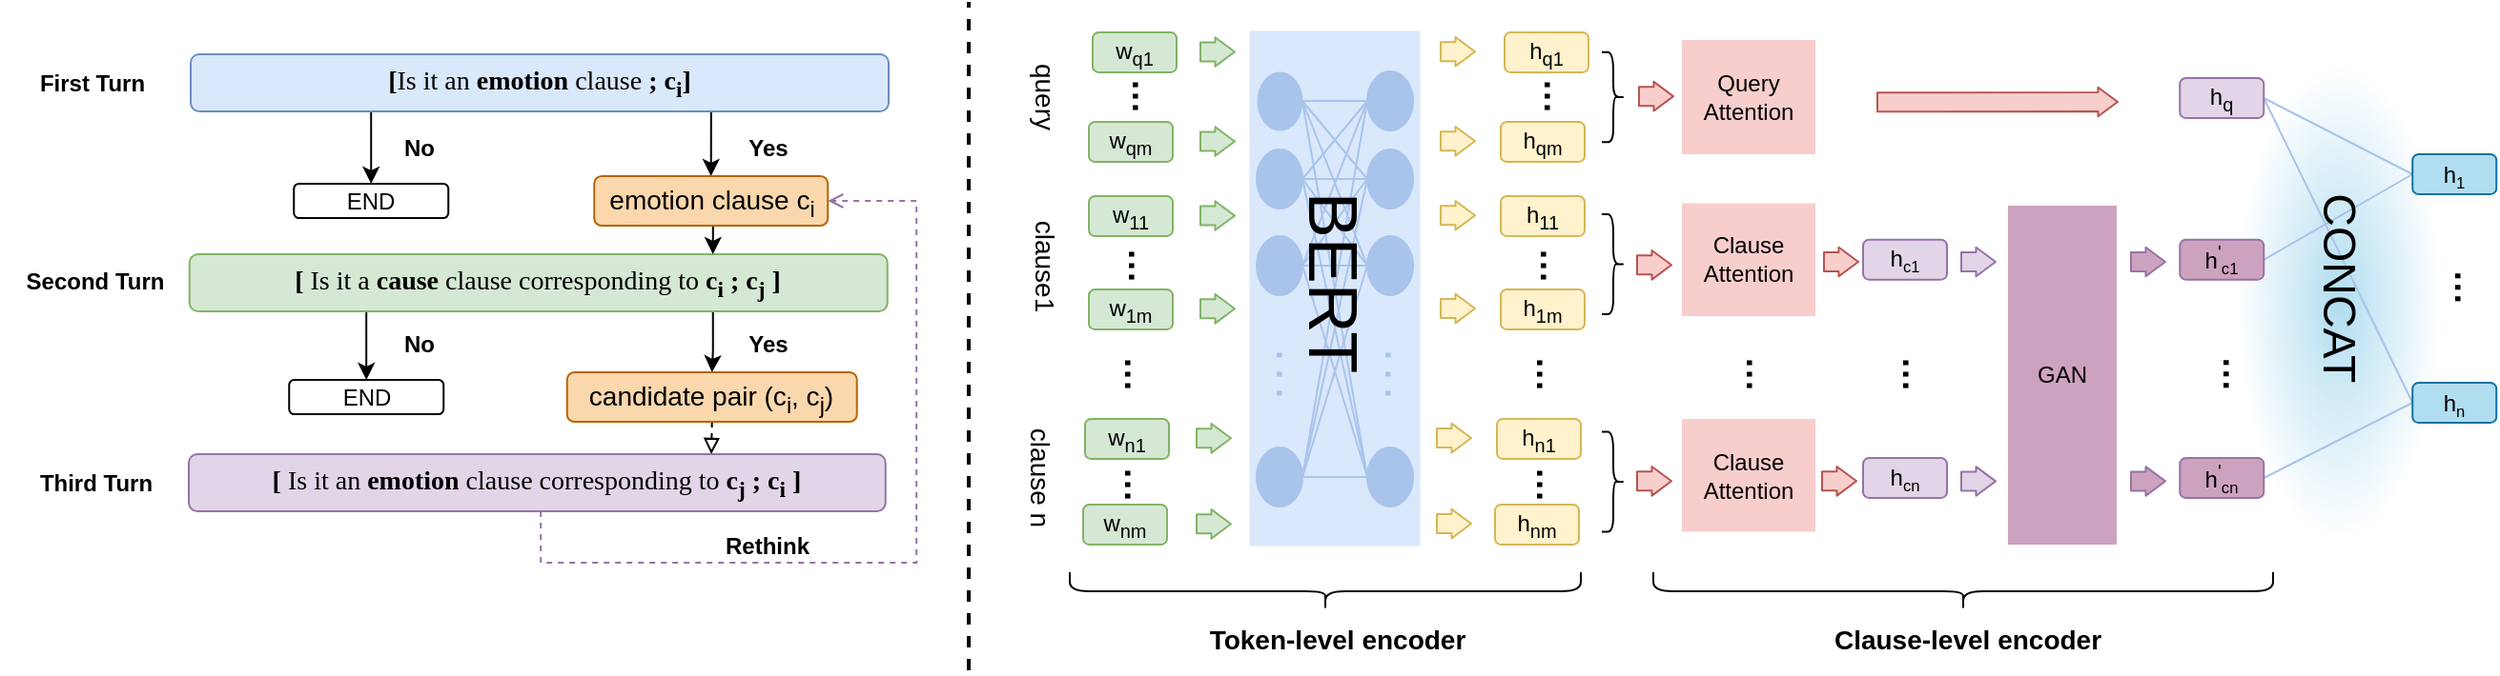 <mxfile version="15.0.5" type="github">
  <diagram id="LugBvlcl4rpZaGuCjKr6" name="Page-1">
    <mxGraphModel dx="3658" dy="1230" grid="1" gridSize="10" guides="1" tooltips="1" connect="1" arrows="1" fold="1" page="1" pageScale="1" pageWidth="1380" pageHeight="370" math="0" shadow="0">
      <root>
        <mxCell id="0" />
        <mxCell id="1" parent="0" />
        <mxCell id="0CIJcV_qVtSHaj7hHHwW-113" value="" style="text;html=1;fillColor=#b1ddf0;align=center;verticalAlign=middle;whiteSpace=wrap;rounded=0;rotation=90;gradientColor=#ffffff;gradientDirection=radial;shadow=0;sketch=0;glass=0;" parent="1" vertex="1">
          <mxGeometry x="-1629" y="-626.09" width="249.24" height="107.08" as="geometry" />
        </mxCell>
        <mxCell id="0CIJcV_qVtSHaj7hHHwW-1" value="w&lt;sub&gt;q1&lt;/sub&gt;" style="rounded=1;whiteSpace=wrap;html=1;direction=west;fillColor=#d5e8d4;strokeColor=#82b366;" parent="1" vertex="1">
          <mxGeometry x="-2158" y="-714" width="44" height="21" as="geometry" />
        </mxCell>
        <mxCell id="0CIJcV_qVtSHaj7hHHwW-2" value="w&lt;sub&gt;qm&lt;/sub&gt;" style="rounded=1;whiteSpace=wrap;html=1;fillColor=#d5e8d4;strokeColor=#82b366;" parent="1" vertex="1">
          <mxGeometry x="-2160" y="-667" width="44" height="21" as="geometry" />
        </mxCell>
        <mxCell id="0CIJcV_qVtSHaj7hHHwW-3" value="&lt;b&gt;&lt;font style=&quot;font-size: 18px&quot;&gt;···&lt;/font&gt;&lt;/b&gt;" style="text;html=1;align=center;verticalAlign=middle;whiteSpace=wrap;rounded=0;rotation=90;" parent="1" vertex="1">
          <mxGeometry x="-2156" y="-690" width="40" height="20" as="geometry" />
        </mxCell>
        <mxCell id="0CIJcV_qVtSHaj7hHHwW-4" value="w&lt;sub&gt;11&lt;/sub&gt;" style="rounded=1;whiteSpace=wrap;html=1;fillColor=#d5e8d4;strokeColor=#82b366;" parent="1" vertex="1">
          <mxGeometry x="-2160" y="-628" width="44" height="21" as="geometry" />
        </mxCell>
        <mxCell id="0CIJcV_qVtSHaj7hHHwW-5" value="w&lt;sub&gt;1m&lt;/sub&gt;" style="rounded=1;whiteSpace=wrap;html=1;fillColor=#d5e8d4;strokeColor=#82b366;" parent="1" vertex="1">
          <mxGeometry x="-2160" y="-579" width="44" height="21" as="geometry" />
        </mxCell>
        <mxCell id="0CIJcV_qVtSHaj7hHHwW-6" value="&lt;b&gt;&lt;font style=&quot;font-size: 18px&quot;&gt;···&lt;/font&gt;&lt;/b&gt;" style="text;html=1;align=center;verticalAlign=middle;whiteSpace=wrap;rounded=0;rotation=90;" parent="1" vertex="1">
          <mxGeometry x="-2158" y="-601" width="40" height="20" as="geometry" />
        </mxCell>
        <mxCell id="0CIJcV_qVtSHaj7hHHwW-7" value="w&lt;sub&gt;n1&lt;/sub&gt;" style="rounded=1;whiteSpace=wrap;html=1;fillColor=#d5e8d4;strokeColor=#82b366;" parent="1" vertex="1">
          <mxGeometry x="-2162" y="-511" width="44" height="21" as="geometry" />
        </mxCell>
        <mxCell id="0CIJcV_qVtSHaj7hHHwW-8" value="w&lt;sub&gt;nm&lt;/sub&gt;" style="rounded=1;whiteSpace=wrap;html=1;fillColor=#d5e8d4;strokeColor=#82b366;" parent="1" vertex="1">
          <mxGeometry x="-2163" y="-466" width="44" height="21" as="geometry" />
        </mxCell>
        <mxCell id="0CIJcV_qVtSHaj7hHHwW-9" value="&lt;b&gt;&lt;font style=&quot;font-size: 18px&quot;&gt;···&lt;/font&gt;&lt;/b&gt;" style="text;html=1;align=center;verticalAlign=middle;whiteSpace=wrap;rounded=0;rotation=90;" parent="1" vertex="1">
          <mxGeometry x="-2160" y="-486" width="40" height="20" as="geometry" />
        </mxCell>
        <mxCell id="0CIJcV_qVtSHaj7hHHwW-10" value="&lt;font style=&quot;font-size: 14px&quot;&gt;query&lt;/font&gt;" style="text;html=1;strokeColor=none;fillColor=none;align=center;verticalAlign=middle;whiteSpace=wrap;rounded=0;rotation=90;" parent="1" vertex="1">
          <mxGeometry x="-2203" y="-690" width="40" height="20" as="geometry" />
        </mxCell>
        <mxCell id="0CIJcV_qVtSHaj7hHHwW-11" value="&lt;font style=&quot;font-size: 14px&quot;&gt;clause1&lt;/font&gt;" style="text;html=1;strokeColor=none;fillColor=none;align=center;verticalAlign=middle;whiteSpace=wrap;rounded=0;rotation=90;" parent="1" vertex="1">
          <mxGeometry x="-2203" y="-601" width="40" height="20" as="geometry" />
        </mxCell>
        <mxCell id="0CIJcV_qVtSHaj7hHHwW-12" value="&lt;font style=&quot;font-size: 14px&quot;&gt;clause n&lt;/font&gt;" style="text;html=1;strokeColor=none;fillColor=none;align=center;verticalAlign=middle;whiteSpace=wrap;rounded=0;rotation=90;" parent="1" vertex="1">
          <mxGeometry x="-2221" y="-490" width="71" height="20" as="geometry" />
        </mxCell>
        <mxCell id="0CIJcV_qVtSHaj7hHHwW-13" value="&lt;b&gt;&lt;font style=&quot;font-size: 18px&quot;&gt;···&lt;/font&gt;&lt;/b&gt;" style="text;html=1;align=center;verticalAlign=middle;whiteSpace=wrap;rounded=0;rotation=90;" parent="1" vertex="1">
          <mxGeometry x="-2160" y="-544" width="40" height="20" as="geometry" />
        </mxCell>
        <mxCell id="0CIJcV_qVtSHaj7hHHwW-17" value="" style="text;html=1;fillColor=#dae8fc;align=center;verticalAlign=middle;whiteSpace=wrap;rounded=0;rotation=90;" parent="1" vertex="1">
          <mxGeometry x="-2166.25" y="-624.25" width="270.5" height="89.5" as="geometry" />
        </mxCell>
        <mxCell id="0CIJcV_qVtSHaj7hHHwW-28" style="edgeStyle=orthogonalEdgeStyle;rounded=0;orthogonalLoop=1;jettySize=auto;html=1;exitX=1;exitY=0.5;exitDx=0;exitDy=0;entryX=0;entryY=0.5;entryDx=0;entryDy=0;endArrow=none;endFill=0;fillColor=#dae8fc;strokeColor=#A9C4EB;" parent="1" source="0CIJcV_qVtSHaj7hHHwW-19" target="0CIJcV_qVtSHaj7hHHwW-24" edge="1">
          <mxGeometry relative="1" as="geometry" />
        </mxCell>
        <mxCell id="0CIJcV_qVtSHaj7hHHwW-29" style="rounded=0;orthogonalLoop=1;jettySize=auto;html=1;entryX=0;entryY=0.5;entryDx=0;entryDy=0;endArrow=none;endFill=0;exitX=1;exitY=0.5;exitDx=0;exitDy=0;fillColor=#dae8fc;strokeColor=#A9C4EB;" parent="1" source="0CIJcV_qVtSHaj7hHHwW-19" target="0CIJcV_qVtSHaj7hHHwW-25" edge="1">
          <mxGeometry relative="1" as="geometry" />
        </mxCell>
        <mxCell id="0CIJcV_qVtSHaj7hHHwW-30" style="edgeStyle=none;rounded=0;orthogonalLoop=1;jettySize=auto;html=1;entryX=0;entryY=0.5;entryDx=0;entryDy=0;endArrow=none;endFill=0;exitX=1;exitY=0.5;exitDx=0;exitDy=0;fillColor=#dae8fc;strokeColor=#A9C4EB;" parent="1" source="0CIJcV_qVtSHaj7hHHwW-19" target="0CIJcV_qVtSHaj7hHHwW-26" edge="1">
          <mxGeometry relative="1" as="geometry" />
        </mxCell>
        <mxCell id="0CIJcV_qVtSHaj7hHHwW-31" style="edgeStyle=none;rounded=0;orthogonalLoop=1;jettySize=auto;html=1;entryX=0;entryY=0.5;entryDx=0;entryDy=0;endArrow=none;endFill=0;exitX=1;exitY=0.5;exitDx=0;exitDy=0;fillColor=#dae8fc;strokeColor=#A9C4EB;" parent="1" source="0CIJcV_qVtSHaj7hHHwW-19" target="0CIJcV_qVtSHaj7hHHwW-27" edge="1">
          <mxGeometry relative="1" as="geometry">
            <mxPoint x="-2045" y="-673.5" as="sourcePoint" />
          </mxGeometry>
        </mxCell>
        <mxCell id="0CIJcV_qVtSHaj7hHHwW-19" value="" style="ellipse;whiteSpace=wrap;html=1;strokeColor=#A9C4EB;fillColor=#A9C4EB;strokeWidth=0;" parent="1" vertex="1">
          <mxGeometry x="-2072" y="-693.5" width="24" height="31" as="geometry" />
        </mxCell>
        <mxCell id="0CIJcV_qVtSHaj7hHHwW-36" style="edgeStyle=none;rounded=0;orthogonalLoop=1;jettySize=auto;html=1;entryX=0;entryY=0.5;entryDx=0;entryDy=0;endArrow=none;endFill=0;exitX=1;exitY=0.5;exitDx=0;exitDy=0;fillColor=#dae8fc;strokeColor=#A9C4EB;" parent="1" source="0CIJcV_qVtSHaj7hHHwW-21" target="0CIJcV_qVtSHaj7hHHwW-24" edge="1">
          <mxGeometry relative="1" as="geometry" />
        </mxCell>
        <mxCell id="0CIJcV_qVtSHaj7hHHwW-37" style="edgeStyle=none;rounded=0;orthogonalLoop=1;jettySize=auto;html=1;entryX=0;entryY=0.5;entryDx=0;entryDy=0;endArrow=none;endFill=0;exitX=1;exitY=0.5;exitDx=0;exitDy=0;fillColor=#dae8fc;strokeColor=#A9C4EB;" parent="1" source="0CIJcV_qVtSHaj7hHHwW-21" target="0CIJcV_qVtSHaj7hHHwW-25" edge="1">
          <mxGeometry relative="1" as="geometry" />
        </mxCell>
        <mxCell id="0CIJcV_qVtSHaj7hHHwW-38" style="edgeStyle=none;rounded=0;orthogonalLoop=1;jettySize=auto;html=1;entryX=0;entryY=0.5;entryDx=0;entryDy=0;endArrow=none;endFill=0;fillColor=#dae8fc;strokeColor=#A9C4EB;" parent="1" source="0CIJcV_qVtSHaj7hHHwW-21" target="0CIJcV_qVtSHaj7hHHwW-26" edge="1">
          <mxGeometry relative="1" as="geometry" />
        </mxCell>
        <mxCell id="0CIJcV_qVtSHaj7hHHwW-39" style="edgeStyle=none;rounded=0;orthogonalLoop=1;jettySize=auto;html=1;entryX=0;entryY=0.5;entryDx=0;entryDy=0;endArrow=none;endFill=0;exitX=1;exitY=0.5;exitDx=0;exitDy=0;fillColor=#dae8fc;strokeColor=#A9C4EB;" parent="1" source="0CIJcV_qVtSHaj7hHHwW-21" target="0CIJcV_qVtSHaj7hHHwW-27" edge="1">
          <mxGeometry relative="1" as="geometry" />
        </mxCell>
        <mxCell id="0CIJcV_qVtSHaj7hHHwW-21" value="" style="ellipse;whiteSpace=wrap;html=1;strokeColor=#A9C4EB;fillColor=#A9C4EB;" parent="1" vertex="1">
          <mxGeometry x="-2072" y="-607" width="24" height="31" as="geometry" />
        </mxCell>
        <mxCell id="0CIJcV_qVtSHaj7hHHwW-32" style="edgeStyle=none;rounded=0;orthogonalLoop=1;jettySize=auto;html=1;entryX=0;entryY=0.5;entryDx=0;entryDy=0;endArrow=none;endFill=0;exitX=1;exitY=0.5;exitDx=0;exitDy=0;fillColor=#dae8fc;strokeColor=#A9C4EB;" parent="1" source="0CIJcV_qVtSHaj7hHHwW-22" target="0CIJcV_qVtSHaj7hHHwW-24" edge="1">
          <mxGeometry relative="1" as="geometry" />
        </mxCell>
        <mxCell id="0CIJcV_qVtSHaj7hHHwW-33" style="edgeStyle=none;rounded=0;orthogonalLoop=1;jettySize=auto;html=1;endArrow=none;endFill=0;fillColor=#dae8fc;strokeColor=#A9C4EB;" parent="1" source="0CIJcV_qVtSHaj7hHHwW-22" edge="1">
          <mxGeometry relative="1" as="geometry">
            <mxPoint x="-2014.884" y="-637" as="targetPoint" />
          </mxGeometry>
        </mxCell>
        <mxCell id="0CIJcV_qVtSHaj7hHHwW-34" style="edgeStyle=none;rounded=0;orthogonalLoop=1;jettySize=auto;html=1;entryX=0;entryY=0.5;entryDx=0;entryDy=0;endArrow=none;endFill=0;exitX=1;exitY=0.5;exitDx=0;exitDy=0;fillColor=#dae8fc;strokeColor=#A9C4EB;" parent="1" source="0CIJcV_qVtSHaj7hHHwW-22" target="0CIJcV_qVtSHaj7hHHwW-26" edge="1">
          <mxGeometry relative="1" as="geometry" />
        </mxCell>
        <mxCell id="0CIJcV_qVtSHaj7hHHwW-35" style="edgeStyle=none;rounded=0;orthogonalLoop=1;jettySize=auto;html=1;entryX=0;entryY=0.5;entryDx=0;entryDy=0;endArrow=none;endFill=0;exitX=1;exitY=0.5;exitDx=0;exitDy=0;fillColor=#dae8fc;strokeColor=#A9C4EB;" parent="1" source="0CIJcV_qVtSHaj7hHHwW-22" target="0CIJcV_qVtSHaj7hHHwW-27" edge="1">
          <mxGeometry relative="1" as="geometry" />
        </mxCell>
        <mxCell id="0CIJcV_qVtSHaj7hHHwW-22" value="" style="ellipse;whiteSpace=wrap;html=1;strokeColor=#A9C4EB;fillColor=#A9C4EB;" parent="1" vertex="1">
          <mxGeometry x="-2072" y="-652.5" width="24" height="31" as="geometry" />
        </mxCell>
        <mxCell id="0CIJcV_qVtSHaj7hHHwW-40" style="edgeStyle=none;rounded=0;orthogonalLoop=1;jettySize=auto;html=1;entryX=0;entryY=0.5;entryDx=0;entryDy=0;endArrow=none;endFill=0;exitX=1;exitY=0.5;exitDx=0;exitDy=0;fillColor=#dae8fc;strokeColor=#A9C4EB;" parent="1" source="0CIJcV_qVtSHaj7hHHwW-23" target="0CIJcV_qVtSHaj7hHHwW-24" edge="1">
          <mxGeometry relative="1" as="geometry" />
        </mxCell>
        <mxCell id="0CIJcV_qVtSHaj7hHHwW-41" style="edgeStyle=none;rounded=0;orthogonalLoop=1;jettySize=auto;html=1;entryX=0;entryY=0.5;entryDx=0;entryDy=0;endArrow=none;endFill=0;exitX=1;exitY=0.5;exitDx=0;exitDy=0;fillColor=#dae8fc;strokeColor=#A9C4EB;" parent="1" source="0CIJcV_qVtSHaj7hHHwW-23" target="0CIJcV_qVtSHaj7hHHwW-25" edge="1">
          <mxGeometry relative="1" as="geometry" />
        </mxCell>
        <mxCell id="0CIJcV_qVtSHaj7hHHwW-42" style="edgeStyle=none;rounded=0;orthogonalLoop=1;jettySize=auto;html=1;entryX=0;entryY=0.5;entryDx=0;entryDy=0;endArrow=none;endFill=0;exitX=1;exitY=0.5;exitDx=0;exitDy=0;fillColor=#dae8fc;strokeColor=#A9C4EB;" parent="1" source="0CIJcV_qVtSHaj7hHHwW-23" target="0CIJcV_qVtSHaj7hHHwW-26" edge="1">
          <mxGeometry relative="1" as="geometry" />
        </mxCell>
        <mxCell id="0CIJcV_qVtSHaj7hHHwW-43" style="edgeStyle=none;rounded=0;orthogonalLoop=1;jettySize=auto;html=1;entryX=0;entryY=0.5;entryDx=0;entryDy=0;endArrow=none;endFill=0;fillColor=#dae8fc;strokeColor=#A9C4EB;" parent="1" source="0CIJcV_qVtSHaj7hHHwW-23" target="0CIJcV_qVtSHaj7hHHwW-27" edge="1">
          <mxGeometry relative="1" as="geometry" />
        </mxCell>
        <mxCell id="0CIJcV_qVtSHaj7hHHwW-23" value="" style="ellipse;whiteSpace=wrap;html=1;strokeColor=#A9C4EB;fillColor=#A9C4EB;" parent="1" vertex="1">
          <mxGeometry x="-2072" y="-496" width="24" height="31" as="geometry" />
        </mxCell>
        <mxCell id="0CIJcV_qVtSHaj7hHHwW-24" value="" style="ellipse;whiteSpace=wrap;html=1;strokeColor=#A9C4EB;fillColor=#A9C4EB;" parent="1" vertex="1">
          <mxGeometry x="-2014" y="-693.5" width="24" height="31" as="geometry" />
        </mxCell>
        <mxCell id="0CIJcV_qVtSHaj7hHHwW-25" value="" style="ellipse;whiteSpace=wrap;html=1;strokeColor=#A9C4EB;fillColor=#A9C4EB;" parent="1" vertex="1">
          <mxGeometry x="-2014" y="-652.5" width="24" height="31" as="geometry" />
        </mxCell>
        <mxCell id="0CIJcV_qVtSHaj7hHHwW-26" value="" style="ellipse;whiteSpace=wrap;html=1;strokeColor=#A9C4EB;fillColor=#A9C4EB;" parent="1" vertex="1">
          <mxGeometry x="-2014" y="-607" width="24" height="31" as="geometry" />
        </mxCell>
        <mxCell id="0CIJcV_qVtSHaj7hHHwW-27" value="" style="ellipse;whiteSpace=wrap;html=1;strokeColor=#A9C4EB;fillColor=#A9C4EB;" parent="1" vertex="1">
          <mxGeometry x="-2014" y="-496" width="24" height="31" as="geometry" />
        </mxCell>
        <mxCell id="0CIJcV_qVtSHaj7hHHwW-44" value="&lt;b&gt;&lt;font style=&quot;font-size: 18px&quot; color=&quot;#a9c4eb&quot;&gt;. . .&lt;/font&gt;&lt;/b&gt;" style="text;html=1;strokeColor=none;fillColor=none;align=center;verticalAlign=middle;whiteSpace=wrap;rounded=0;rotation=90;" parent="1" vertex="1">
          <mxGeometry x="-2075" y="-540" width="40" height="11" as="geometry" />
        </mxCell>
        <mxCell id="0CIJcV_qVtSHaj7hHHwW-45" value="&lt;b&gt;&lt;font style=&quot;font-size: 18px&quot; color=&quot;#a9c4eb&quot;&gt;. . .&lt;/font&gt;&lt;/b&gt;" style="text;html=1;strokeColor=none;fillColor=none;align=center;verticalAlign=middle;whiteSpace=wrap;rounded=0;rotation=90;" parent="1" vertex="1">
          <mxGeometry x="-2018" y="-540" width="40" height="11" as="geometry" />
        </mxCell>
        <mxCell id="0CIJcV_qVtSHaj7hHHwW-46" value="&lt;font style=&quot;font-size: 36px&quot;&gt;BERT&lt;/font&gt;" style="text;html=1;strokeColor=none;fillColor=none;align=center;verticalAlign=middle;whiteSpace=wrap;rounded=0;rotation=90;" parent="1" vertex="1">
          <mxGeometry x="-2061" y="-601.5" width="60" height="38" as="geometry" />
        </mxCell>
        <mxCell id="0CIJcV_qVtSHaj7hHHwW-47" value="" style="shape=flexArrow;endArrow=classic;html=1;strokeColor=#82b366;endWidth=4.286;endSize=3.09;fillColor=#d5e8d4;" parent="1" edge="1">
          <mxGeometry width="50" height="50" relative="1" as="geometry">
            <mxPoint x="-2102" y="-703.74" as="sourcePoint" />
            <mxPoint x="-2083" y="-703.74" as="targetPoint" />
          </mxGeometry>
        </mxCell>
        <mxCell id="0CIJcV_qVtSHaj7hHHwW-48" value="" style="shape=flexArrow;endArrow=classic;html=1;strokeColor=#82b366;endWidth=4.286;endSize=3.09;fillColor=#d5e8d4;" parent="1" edge="1">
          <mxGeometry width="50" height="50" relative="1" as="geometry">
            <mxPoint x="-2102" y="-656.74" as="sourcePoint" />
            <mxPoint x="-2083" y="-656.74" as="targetPoint" />
          </mxGeometry>
        </mxCell>
        <mxCell id="0CIJcV_qVtSHaj7hHHwW-49" value="" style="shape=flexArrow;endArrow=classic;html=1;strokeColor=#82b366;endWidth=4.286;endSize=3.09;fillColor=#d5e8d4;" parent="1" edge="1">
          <mxGeometry width="50" height="50" relative="1" as="geometry">
            <mxPoint x="-2102" y="-617.74" as="sourcePoint" />
            <mxPoint x="-2083" y="-617.74" as="targetPoint" />
          </mxGeometry>
        </mxCell>
        <mxCell id="0CIJcV_qVtSHaj7hHHwW-50" value="" style="shape=flexArrow;endArrow=classic;html=1;strokeColor=#82b366;endWidth=4.286;endSize=3.09;fillColor=#d5e8d4;" parent="1" edge="1">
          <mxGeometry width="50" height="50" relative="1" as="geometry">
            <mxPoint x="-2102" y="-568.84" as="sourcePoint" />
            <mxPoint x="-2083" y="-568.84" as="targetPoint" />
          </mxGeometry>
        </mxCell>
        <mxCell id="0CIJcV_qVtSHaj7hHHwW-51" value="" style="shape=flexArrow;endArrow=classic;html=1;strokeColor=#82b366;endWidth=4.286;endSize=3.09;fillColor=#d5e8d4;" parent="1" edge="1">
          <mxGeometry width="50" height="50" relative="1" as="geometry">
            <mxPoint x="-2104" y="-500.84" as="sourcePoint" />
            <mxPoint x="-2085" y="-500.84" as="targetPoint" />
          </mxGeometry>
        </mxCell>
        <mxCell id="0CIJcV_qVtSHaj7hHHwW-52" value="" style="shape=flexArrow;endArrow=classic;html=1;strokeColor=#82b366;endWidth=4.286;endSize=3.09;fillColor=#d5e8d4;" parent="1" edge="1">
          <mxGeometry width="50" height="50" relative="1" as="geometry">
            <mxPoint x="-2104" y="-455.84" as="sourcePoint" />
            <mxPoint x="-2085" y="-455.84" as="targetPoint" />
          </mxGeometry>
        </mxCell>
        <mxCell id="0CIJcV_qVtSHaj7hHHwW-53" value="h&lt;sub&gt;q1&lt;/sub&gt;" style="rounded=1;whiteSpace=wrap;html=1;direction=west;fillColor=#fff2cc;strokeColor=#d6b656;" parent="1" vertex="1">
          <mxGeometry x="-1942" y="-714" width="44" height="21" as="geometry" />
        </mxCell>
        <mxCell id="0CIJcV_qVtSHaj7hHHwW-54" value="h&lt;sub&gt;qm&lt;/sub&gt;" style="rounded=1;whiteSpace=wrap;html=1;fillColor=#fff2cc;strokeColor=#d6b656;" parent="1" vertex="1">
          <mxGeometry x="-1944" y="-667" width="44" height="21" as="geometry" />
        </mxCell>
        <mxCell id="0CIJcV_qVtSHaj7hHHwW-55" value="&lt;b&gt;&lt;font style=&quot;font-size: 18px&quot;&gt;···&lt;/font&gt;&lt;/b&gt;" style="text;html=1;align=center;verticalAlign=middle;whiteSpace=wrap;rounded=0;rotation=90;" parent="1" vertex="1">
          <mxGeometry x="-1940" y="-690" width="40" height="20" as="geometry" />
        </mxCell>
        <mxCell id="0CIJcV_qVtSHaj7hHHwW-56" value="h&lt;sub&gt;11&lt;/sub&gt;" style="rounded=1;whiteSpace=wrap;html=1;fillColor=#fff2cc;strokeColor=#d6b656;" parent="1" vertex="1">
          <mxGeometry x="-1944" y="-628" width="44" height="21" as="geometry" />
        </mxCell>
        <mxCell id="0CIJcV_qVtSHaj7hHHwW-57" value="h&lt;sub&gt;1m&lt;/sub&gt;" style="rounded=1;whiteSpace=wrap;html=1;fillColor=#fff2cc;strokeColor=#d6b656;" parent="1" vertex="1">
          <mxGeometry x="-1944" y="-579" width="44" height="21" as="geometry" />
        </mxCell>
        <mxCell id="0CIJcV_qVtSHaj7hHHwW-58" value="&lt;b&gt;&lt;font style=&quot;font-size: 18px&quot;&gt;···&lt;/font&gt;&lt;/b&gt;" style="text;html=1;align=center;verticalAlign=middle;whiteSpace=wrap;rounded=0;rotation=90;" parent="1" vertex="1">
          <mxGeometry x="-1942" y="-601" width="40" height="20" as="geometry" />
        </mxCell>
        <mxCell id="0CIJcV_qVtSHaj7hHHwW-59" value="h&lt;sub&gt;n1&lt;/sub&gt;" style="rounded=1;whiteSpace=wrap;html=1;fillColor=#fff2cc;strokeColor=#d6b656;" parent="1" vertex="1">
          <mxGeometry x="-1946" y="-511" width="44" height="21" as="geometry" />
        </mxCell>
        <mxCell id="0CIJcV_qVtSHaj7hHHwW-60" value="h&lt;sub&gt;nm&lt;/sub&gt;" style="rounded=1;whiteSpace=wrap;html=1;fillColor=#fff2cc;strokeColor=#d6b656;" parent="1" vertex="1">
          <mxGeometry x="-1947" y="-466" width="44" height="21" as="geometry" />
        </mxCell>
        <mxCell id="0CIJcV_qVtSHaj7hHHwW-61" value="&lt;b&gt;&lt;font style=&quot;font-size: 18px&quot;&gt;···&lt;/font&gt;&lt;/b&gt;" style="text;html=1;align=center;verticalAlign=middle;whiteSpace=wrap;rounded=0;rotation=90;" parent="1" vertex="1">
          <mxGeometry x="-1944" y="-486" width="40" height="20" as="geometry" />
        </mxCell>
        <mxCell id="0CIJcV_qVtSHaj7hHHwW-65" value="&lt;b&gt;&lt;font style=&quot;font-size: 18px&quot;&gt;···&lt;/font&gt;&lt;/b&gt;" style="text;html=1;align=center;verticalAlign=middle;whiteSpace=wrap;rounded=0;rotation=90;" parent="1" vertex="1">
          <mxGeometry x="-1944" y="-544" width="40" height="20" as="geometry" />
        </mxCell>
        <mxCell id="0CIJcV_qVtSHaj7hHHwW-66" value="" style="shape=flexArrow;endArrow=classic;html=1;strokeColor=#d6b656;endWidth=4.286;endSize=3.09;fillColor=#fff2cc;" parent="1" edge="1">
          <mxGeometry width="50" height="50" relative="1" as="geometry">
            <mxPoint x="-1976" y="-703.87" as="sourcePoint" />
            <mxPoint x="-1957" y="-703.87" as="targetPoint" />
          </mxGeometry>
        </mxCell>
        <mxCell id="0CIJcV_qVtSHaj7hHHwW-67" value="" style="shape=flexArrow;endArrow=classic;html=1;strokeColor=#d6b656;endWidth=4.286;endSize=3.09;fillColor=#fff2cc;" parent="1" edge="1">
          <mxGeometry width="50" height="50" relative="1" as="geometry">
            <mxPoint x="-1976" y="-656.87" as="sourcePoint" />
            <mxPoint x="-1957" y="-656.87" as="targetPoint" />
          </mxGeometry>
        </mxCell>
        <mxCell id="0CIJcV_qVtSHaj7hHHwW-68" value="" style="shape=flexArrow;endArrow=classic;html=1;strokeColor=#d6b656;endWidth=4.286;endSize=3.09;fillColor=#fff2cc;" parent="1" edge="1">
          <mxGeometry width="50" height="50" relative="1" as="geometry">
            <mxPoint x="-1976" y="-617.87" as="sourcePoint" />
            <mxPoint x="-1957" y="-617.87" as="targetPoint" />
          </mxGeometry>
        </mxCell>
        <mxCell id="0CIJcV_qVtSHaj7hHHwW-69" value="" style="shape=flexArrow;endArrow=classic;html=1;strokeColor=#d6b656;endWidth=4.286;endSize=3.09;fillColor=#fff2cc;" parent="1" edge="1">
          <mxGeometry width="50" height="50" relative="1" as="geometry">
            <mxPoint x="-1976" y="-568.97" as="sourcePoint" />
            <mxPoint x="-1957" y="-568.97" as="targetPoint" />
          </mxGeometry>
        </mxCell>
        <mxCell id="0CIJcV_qVtSHaj7hHHwW-70" value="" style="shape=flexArrow;endArrow=classic;html=1;strokeColor=#d6b656;endWidth=4.286;endSize=3.09;fillColor=#fff2cc;" parent="1" edge="1">
          <mxGeometry width="50" height="50" relative="1" as="geometry">
            <mxPoint x="-1978" y="-500.97" as="sourcePoint" />
            <mxPoint x="-1959" y="-500.97" as="targetPoint" />
          </mxGeometry>
        </mxCell>
        <mxCell id="0CIJcV_qVtSHaj7hHHwW-71" value="" style="shape=flexArrow;endArrow=classic;html=1;strokeColor=#d6b656;endWidth=4.286;endSize=3.09;fillColor=#fff2cc;" parent="1" edge="1">
          <mxGeometry width="50" height="50" relative="1" as="geometry">
            <mxPoint x="-1978" y="-455.97" as="sourcePoint" />
            <mxPoint x="-1959" y="-455.97" as="targetPoint" />
          </mxGeometry>
        </mxCell>
        <mxCell id="0CIJcV_qVtSHaj7hHHwW-74" value="" style="shape=curlyBracket;whiteSpace=wrap;html=1;rounded=1;flipH=1;strokeWidth=1;fillColor=none;direction=north;" parent="1" vertex="1">
          <mxGeometry x="-2170" y="-430.5" width="268" height="20" as="geometry" />
        </mxCell>
        <mxCell id="0CIJcV_qVtSHaj7hHHwW-75" value="&lt;font style=&quot;font-size: 14px&quot;&gt;&lt;b&gt;Token-level encoder&lt;/b&gt;&lt;/font&gt;" style="text;html=1;strokeColor=none;fillColor=none;align=center;verticalAlign=middle;whiteSpace=wrap;rounded=0;" parent="1" vertex="1">
          <mxGeometry x="-2099.5" y="-405.5" width="138.5" height="20" as="geometry" />
        </mxCell>
        <mxCell id="0CIJcV_qVtSHaj7hHHwW-76" value="Query &lt;br&gt;Attention" style="rounded=0;whiteSpace=wrap;html=1;strokeWidth=1;fillColor=#f8cecc;strokeColor=none;" parent="1" vertex="1">
          <mxGeometry x="-1849" y="-710" width="70" height="60" as="geometry" />
        </mxCell>
        <mxCell id="0CIJcV_qVtSHaj7hHHwW-77" value="Clause&lt;br&gt;Attention" style="rounded=0;whiteSpace=wrap;html=1;strokeWidth=1;fillColor=#f8cecc;strokeColor=none;" parent="1" vertex="1">
          <mxGeometry x="-1849" y="-624.25" width="70" height="59.25" as="geometry" />
        </mxCell>
        <mxCell id="0CIJcV_qVtSHaj7hHHwW-80" value="" style="shape=flexArrow;endArrow=classic;html=1;strokeColor=#b85450;endWidth=4.286;endSize=3.09;fillColor=#f8cecc;" parent="1" edge="1">
          <mxGeometry width="50" height="50" relative="1" as="geometry">
            <mxPoint x="-1872" y="-680.42" as="sourcePoint" />
            <mxPoint x="-1853" y="-680.42" as="targetPoint" />
          </mxGeometry>
        </mxCell>
        <mxCell id="0CIJcV_qVtSHaj7hHHwW-81" value="" style="shape=flexArrow;endArrow=classic;html=1;strokeColor=#b85450;endWidth=4.286;endSize=3.09;fillColor=#f8cecc;" parent="1" edge="1">
          <mxGeometry width="50" height="50" relative="1" as="geometry">
            <mxPoint x="-1873" y="-478.34" as="sourcePoint" />
            <mxPoint x="-1854" y="-478.34" as="targetPoint" />
          </mxGeometry>
        </mxCell>
        <mxCell id="0CIJcV_qVtSHaj7hHHwW-82" value="" style="shape=curlyBracket;whiteSpace=wrap;html=1;rounded=1;flipH=1;strokeWidth=1;fillColor=none;direction=east;" parent="1" vertex="1">
          <mxGeometry x="-1891" y="-703.62" width="12" height="47.25" as="geometry" />
        </mxCell>
        <mxCell id="0CIJcV_qVtSHaj7hHHwW-83" value="" style="shape=curlyBracket;whiteSpace=wrap;html=1;rounded=1;flipH=1;strokeWidth=1;fillColor=none;direction=east;" parent="1" vertex="1">
          <mxGeometry x="-1891" y="-618.5" width="12" height="52.5" as="geometry" />
        </mxCell>
        <mxCell id="0CIJcV_qVtSHaj7hHHwW-84" value="" style="shape=flexArrow;endArrow=classic;html=1;strokeColor=#b85450;endWidth=4.286;endSize=3.09;fillColor=#f8cecc;" parent="1" edge="1">
          <mxGeometry width="50" height="50" relative="1" as="geometry">
            <mxPoint x="-1747" y="-677.41" as="sourcePoint" />
            <mxPoint x="-1620" y="-677.5" as="targetPoint" />
          </mxGeometry>
        </mxCell>
        <mxCell id="0CIJcV_qVtSHaj7hHHwW-85" value="" style="shape=flexArrow;endArrow=classic;html=1;strokeColor=#b85450;endWidth=4.286;endSize=3.09;fillColor=#f8cecc;" parent="1" edge="1">
          <mxGeometry width="50" height="50" relative="1" as="geometry">
            <mxPoint x="-1775" y="-593.5" as="sourcePoint" />
            <mxPoint x="-1756" y="-593.5" as="targetPoint" />
          </mxGeometry>
        </mxCell>
        <mxCell id="0CIJcV_qVtSHaj7hHHwW-107" style="edgeStyle=none;rounded=0;orthogonalLoop=1;jettySize=auto;html=1;entryX=1;entryY=0.5;entryDx=0;entryDy=0;endArrow=none;endFill=0;strokeColor=#A9C4EB;fillColor=#CDA2BE;exitX=0;exitY=0.5;exitDx=0;exitDy=0;" parent="1" source="0CIJcV_qVtSHaj7hHHwW-86" target="0CIJcV_qVtSHaj7hHHwW-103" edge="1">
          <mxGeometry relative="1" as="geometry" />
        </mxCell>
        <mxCell id="0CIJcV_qVtSHaj7hHHwW-111" style="edgeStyle=none;rounded=0;orthogonalLoop=1;jettySize=auto;html=1;entryX=1;entryY=0.5;entryDx=0;entryDy=0;endArrow=none;endFill=0;strokeColor=#A9C4EB;fillColor=#CDA2BE;exitX=0;exitY=0.5;exitDx=0;exitDy=0;" parent="1" source="0CIJcV_qVtSHaj7hHHwW-86" target="0CIJcV_qVtSHaj7hHHwW-105" edge="1">
          <mxGeometry relative="1" as="geometry" />
        </mxCell>
        <mxCell id="0CIJcV_qVtSHaj7hHHwW-86" value="h&lt;sub&gt;q&lt;/sub&gt;" style="rounded=1;whiteSpace=wrap;html=1;direction=west;fillColor=#e1d5e7;strokeColor=#9673a6;" parent="1" vertex="1">
          <mxGeometry x="-1587.87" y="-690" width="44" height="21" as="geometry" />
        </mxCell>
        <mxCell id="0CIJcV_qVtSHaj7hHHwW-87" value="h&lt;span style=&quot;font-size: 10px&quot;&gt;&lt;sub&gt;c1&lt;/sub&gt;&lt;/span&gt;" style="rounded=1;whiteSpace=wrap;html=1;direction=west;fillColor=#e1d5e7;strokeColor=#9673a6;" parent="1" vertex="1">
          <mxGeometry x="-1754" y="-605.12" width="44" height="21" as="geometry" />
        </mxCell>
        <mxCell id="0CIJcV_qVtSHaj7hHHwW-89" value="h&lt;span style=&quot;font-size: 10px&quot;&gt;&lt;sub&gt;cn&lt;/sub&gt;&lt;/span&gt;" style="rounded=1;whiteSpace=wrap;html=1;direction=west;fillColor=#e1d5e7;strokeColor=#9673a6;" parent="1" vertex="1">
          <mxGeometry x="-1754" y="-490.5" width="44" height="21" as="geometry" />
        </mxCell>
        <mxCell id="0CIJcV_qVtSHaj7hHHwW-90" value="&lt;b&gt;&lt;font style=&quot;font-size: 18px&quot;&gt;···&lt;/font&gt;&lt;/b&gt;" style="text;html=1;align=center;verticalAlign=middle;whiteSpace=wrap;rounded=0;rotation=90;" parent="1" vertex="1">
          <mxGeometry x="-1752" y="-544" width="40" height="20" as="geometry" />
        </mxCell>
        <mxCell id="0CIJcV_qVtSHaj7hHHwW-91" value="GAN" style="rounded=0;whiteSpace=wrap;html=1;strokeWidth=1;strokeColor=none;fillColor=#CDA2BE;" parent="1" vertex="1">
          <mxGeometry x="-1678" y="-623" width="57" height="178" as="geometry" />
        </mxCell>
        <mxCell id="0CIJcV_qVtSHaj7hHHwW-92" value="" style="shape=flexArrow;endArrow=classic;html=1;strokeColor=#9673a6;endWidth=4.286;endSize=3.09;fillColor=#e1d5e7;" parent="1" edge="1">
          <mxGeometry width="50" height="50" relative="1" as="geometry">
            <mxPoint x="-1703" y="-593.5" as="sourcePoint" />
            <mxPoint x="-1684" y="-593.5" as="targetPoint" />
          </mxGeometry>
        </mxCell>
        <mxCell id="0CIJcV_qVtSHaj7hHHwW-94" value="" style="shape=flexArrow;endArrow=classic;html=1;strokeColor=#9673a6;endWidth=4.286;endSize=3.09;fillColor=#e1d5e7;" parent="1" edge="1">
          <mxGeometry width="50" height="50" relative="1" as="geometry">
            <mxPoint x="-1703" y="-478.29" as="sourcePoint" />
            <mxPoint x="-1684" y="-478.29" as="targetPoint" />
          </mxGeometry>
        </mxCell>
        <mxCell id="0CIJcV_qVtSHaj7hHHwW-108" style="edgeStyle=none;rounded=0;orthogonalLoop=1;jettySize=auto;html=1;entryX=1;entryY=0.5;entryDx=0;entryDy=0;endArrow=none;endFill=0;strokeColor=#A9C4EB;fillColor=#CDA2BE;exitX=0;exitY=0.5;exitDx=0;exitDy=0;" parent="1" source="0CIJcV_qVtSHaj7hHHwW-95" target="0CIJcV_qVtSHaj7hHHwW-103" edge="1">
          <mxGeometry relative="1" as="geometry" />
        </mxCell>
        <mxCell id="0CIJcV_qVtSHaj7hHHwW-95" value="h&lt;sup&gt;&#39;&lt;/sup&gt;&lt;span style=&quot;font-size: 10px&quot;&gt;&lt;sub&gt;c1&lt;/sub&gt;&lt;/span&gt;" style="rounded=1;whiteSpace=wrap;html=1;direction=west;strokeColor=#9673a6;fillColor=#CDA2BE;" parent="1" vertex="1">
          <mxGeometry x="-1587.87" y="-605.12" width="44" height="21" as="geometry" />
        </mxCell>
        <mxCell id="0CIJcV_qVtSHaj7hHHwW-112" style="edgeStyle=none;rounded=0;orthogonalLoop=1;jettySize=auto;html=1;entryX=1;entryY=0.5;entryDx=0;entryDy=0;endArrow=none;endFill=0;strokeColor=#A9C4EB;fillColor=#CDA2BE;exitX=0;exitY=0.5;exitDx=0;exitDy=0;" parent="1" source="0CIJcV_qVtSHaj7hHHwW-97" target="0CIJcV_qVtSHaj7hHHwW-105" edge="1">
          <mxGeometry relative="1" as="geometry" />
        </mxCell>
        <mxCell id="0CIJcV_qVtSHaj7hHHwW-97" value="h&lt;sup&gt;&#39;&lt;/sup&gt;&lt;span style=&quot;font-size: 10px&quot;&gt;&lt;sub&gt;cn&lt;/sub&gt;&lt;/span&gt;" style="rounded=1;whiteSpace=wrap;html=1;direction=west;strokeColor=#9673a6;fillColor=#CDA2BE;" parent="1" vertex="1">
          <mxGeometry x="-1587.87" y="-490.5" width="44" height="21" as="geometry" />
        </mxCell>
        <mxCell id="0CIJcV_qVtSHaj7hHHwW-98" value="&lt;b&gt;&lt;font style=&quot;font-size: 18px&quot;&gt;···&lt;/font&gt;&lt;/b&gt;" style="text;html=1;align=center;verticalAlign=middle;whiteSpace=wrap;rounded=0;rotation=90;" parent="1" vertex="1">
          <mxGeometry x="-1583.87" y="-544" width="40" height="20" as="geometry" />
        </mxCell>
        <mxCell id="0CIJcV_qVtSHaj7hHHwW-99" value="" style="shape=flexArrow;endArrow=classic;html=1;strokeColor=#9673a6;endWidth=4.286;endSize=3.09;fillColor=#CDA2BE;" parent="1" edge="1">
          <mxGeometry width="50" height="50" relative="1" as="geometry">
            <mxPoint x="-1614" y="-593.5" as="sourcePoint" />
            <mxPoint x="-1595" y="-593.5" as="targetPoint" />
          </mxGeometry>
        </mxCell>
        <mxCell id="0CIJcV_qVtSHaj7hHHwW-101" value="" style="shape=flexArrow;endArrow=classic;html=1;strokeColor=#9673a6;endWidth=4.286;endSize=3.09;fillColor=#CDA2BE;" parent="1" edge="1">
          <mxGeometry width="50" height="50" relative="1" as="geometry">
            <mxPoint x="-1614" y="-478.29" as="sourcePoint" />
            <mxPoint x="-1595" y="-478.29" as="targetPoint" />
          </mxGeometry>
        </mxCell>
        <mxCell id="0CIJcV_qVtSHaj7hHHwW-103" value="h&lt;span style=&quot;font-size: 10px&quot;&gt;&lt;sub&gt;1&lt;/sub&gt;&lt;/span&gt;" style="rounded=1;whiteSpace=wrap;html=1;direction=west;fillColor=#b1ddf0;strokeColor=#10739e;" parent="1" vertex="1">
          <mxGeometry x="-1465.87" y="-650" width="44" height="21" as="geometry" />
        </mxCell>
        <mxCell id="0CIJcV_qVtSHaj7hHHwW-105" value="h&lt;span style=&quot;font-size: 10px&quot;&gt;&lt;sub&gt;n&lt;/sub&gt;&lt;/span&gt;" style="rounded=1;whiteSpace=wrap;html=1;direction=west;fillColor=#b1ddf0;strokeColor=#10739e;" parent="1" vertex="1">
          <mxGeometry x="-1465.87" y="-530" width="44" height="21" as="geometry" />
        </mxCell>
        <mxCell id="0CIJcV_qVtSHaj7hHHwW-106" value="&lt;b&gt;&lt;font style=&quot;font-size: 18px&quot;&gt;···&lt;/font&gt;&lt;/b&gt;" style="text;html=1;align=center;verticalAlign=middle;whiteSpace=wrap;rounded=0;rotation=90;" parent="1" vertex="1">
          <mxGeometry x="-1461.87" y="-589.5" width="40" height="20" as="geometry" />
        </mxCell>
        <mxCell id="0CIJcV_qVtSHaj7hHHwW-116" value="&lt;font style=&quot;font-size: 24px&quot;&gt;CONCAT&lt;/font&gt;" style="text;html=1;strokeColor=none;fillColor=none;align=center;verticalAlign=middle;whiteSpace=wrap;rounded=0;shadow=0;glass=0;sketch=0;rotation=90;" parent="1" vertex="1">
          <mxGeometry x="-1523.9" y="-589.5" width="40" height="20" as="geometry" />
        </mxCell>
        <mxCell id="0CIJcV_qVtSHaj7hHHwW-117" value="" style="shape=curlyBracket;whiteSpace=wrap;html=1;rounded=1;flipH=1;strokeWidth=1;fillColor=none;direction=north;" parent="1" vertex="1">
          <mxGeometry x="-1864" y="-430.5" width="325" height="20" as="geometry" />
        </mxCell>
        <mxCell id="0CIJcV_qVtSHaj7hHHwW-118" value="&lt;font style=&quot;font-size: 14px&quot;&gt;&lt;b&gt;Clause-level encoder&lt;/b&gt;&lt;/font&gt;" style="text;html=1;strokeColor=none;fillColor=none;align=center;verticalAlign=middle;whiteSpace=wrap;rounded=0;" parent="1" vertex="1">
          <mxGeometry x="-1779" y="-405.5" width="160" height="20" as="geometry" />
        </mxCell>
        <mxCell id="0CIJcV_qVtSHaj7hHHwW-119" style="edgeStyle=orthogonalEdgeStyle;rounded=0;orthogonalLoop=1;jettySize=auto;html=1;exitX=0.25;exitY=1;exitDx=0;exitDy=0;entryX=0.5;entryY=0;entryDx=0;entryDy=0;" parent="1" source="0CIJcV_qVtSHaj7hHHwW-121" target="0CIJcV_qVtSHaj7hHHwW-122" edge="1">
          <mxGeometry relative="1" as="geometry" />
        </mxCell>
        <mxCell id="0CIJcV_qVtSHaj7hHHwW-120" style="edgeStyle=orthogonalEdgeStyle;rounded=0;orthogonalLoop=1;jettySize=auto;html=1;exitX=0.75;exitY=1;exitDx=0;exitDy=0;entryX=0.5;entryY=0;entryDx=0;entryDy=0;" parent="1" source="0CIJcV_qVtSHaj7hHHwW-121" target="0CIJcV_qVtSHaj7hHHwW-127" edge="1">
          <mxGeometry relative="1" as="geometry" />
        </mxCell>
        <mxCell id="0CIJcV_qVtSHaj7hHHwW-121" value="&lt;font style=&quot;font-size: 14px&quot;&gt;&lt;font face=&quot;Verdana&quot;&gt;&lt;b&gt;[&lt;/b&gt;&lt;/font&gt;&lt;span style=&quot;font-family: &amp;#34;verdana&amp;#34;&quot;&gt;Is it an&amp;nbsp;&lt;/span&gt;&lt;b style=&quot;font-family: &amp;#34;verdana&amp;#34;&quot;&gt;emotion&lt;/b&gt;&lt;span style=&quot;font-family: &amp;#34;verdana&amp;#34;&quot;&gt;&amp;nbsp;clause&amp;nbsp;&lt;/span&gt;&lt;b style=&quot;font-family: &amp;#34;verdana&amp;#34;&quot;&gt;;&lt;/b&gt;&lt;span style=&quot;font-family: &amp;#34;verdana&amp;#34;&quot;&gt;&amp;nbsp;&lt;b&gt;c&lt;sub&gt;i&lt;/sub&gt;]&lt;/b&gt;&lt;/span&gt;&lt;/font&gt;" style="rounded=1;whiteSpace=wrap;html=1;fillColor=#dae8fc;strokeColor=#6c8ebf;" parent="1" vertex="1">
          <mxGeometry x="-2631" y="-702.5" width="366" height="30" as="geometry" />
        </mxCell>
        <mxCell id="0CIJcV_qVtSHaj7hHHwW-122" value="END" style="rounded=1;whiteSpace=wrap;html=1;" parent="1" vertex="1">
          <mxGeometry x="-2576.88" y="-634.5" width="81" height="18" as="geometry" />
        </mxCell>
        <mxCell id="0CIJcV_qVtSHaj7hHHwW-123" style="edgeStyle=orthogonalEdgeStyle;rounded=0;orthogonalLoop=1;jettySize=auto;html=1;exitX=0.25;exitY=1;exitDx=0;exitDy=0;entryX=0.5;entryY=0;entryDx=0;entryDy=0;" parent="1" source="0CIJcV_qVtSHaj7hHHwW-125" target="0CIJcV_qVtSHaj7hHHwW-128" edge="1">
          <mxGeometry relative="1" as="geometry" />
        </mxCell>
        <mxCell id="0CIJcV_qVtSHaj7hHHwW-124" style="edgeStyle=orthogonalEdgeStyle;rounded=0;orthogonalLoop=1;jettySize=auto;html=1;exitX=0.75;exitY=1;exitDx=0;exitDy=0;" parent="1" source="0CIJcV_qVtSHaj7hHHwW-125" target="0CIJcV_qVtSHaj7hHHwW-130" edge="1">
          <mxGeometry relative="1" as="geometry" />
        </mxCell>
        <mxCell id="0CIJcV_qVtSHaj7hHHwW-125" value="&lt;font style=&quot;font-size: 14px&quot; face=&quot;Verdana&quot;&gt;&lt;b&gt;[&lt;/b&gt; Is it a &lt;b&gt;cause&lt;/b&gt; clause corresponding to&amp;nbsp;&lt;b&gt;c&lt;sub&gt;i&lt;/sub&gt;&lt;/b&gt; &lt;b&gt;;&lt;/b&gt; &lt;b&gt;c&lt;sub&gt;j&lt;/sub&gt;&amp;nbsp;]&lt;/b&gt;&lt;/font&gt;" style="rounded=1;whiteSpace=wrap;html=1;fillColor=#d5e8d4;strokeColor=#82b366;" parent="1" vertex="1">
          <mxGeometry x="-2631.63" y="-597.5" width="366" height="30" as="geometry" />
        </mxCell>
        <mxCell id="0CIJcV_qVtSHaj7hHHwW-126" style="edgeStyle=orthogonalEdgeStyle;rounded=0;orthogonalLoop=1;jettySize=auto;html=1;exitX=0.5;exitY=1;exitDx=0;exitDy=0;entryX=0.75;entryY=0;entryDx=0;entryDy=0;" parent="1" source="0CIJcV_qVtSHaj7hHHwW-127" target="0CIJcV_qVtSHaj7hHHwW-125" edge="1">
          <mxGeometry relative="1" as="geometry" />
        </mxCell>
        <mxCell id="0CIJcV_qVtSHaj7hHHwW-127" value="&lt;font style=&quot;font-size: 14px&quot;&gt;emotion clause c&lt;sub&gt;i&lt;/sub&gt;&lt;/font&gt;" style="rounded=1;whiteSpace=wrap;html=1;fillColor=#fad7ac;strokeColor=#b46504;" parent="1" vertex="1">
          <mxGeometry x="-2419.38" y="-638.5" width="122.5" height="26" as="geometry" />
        </mxCell>
        <mxCell id="0CIJcV_qVtSHaj7hHHwW-128" value="END" style="rounded=1;whiteSpace=wrap;html=1;" parent="1" vertex="1">
          <mxGeometry x="-2579.38" y="-531.5" width="81" height="18" as="geometry" />
        </mxCell>
        <mxCell id="0CIJcV_qVtSHaj7hHHwW-129" style="edgeStyle=orthogonalEdgeStyle;rounded=0;orthogonalLoop=1;jettySize=auto;html=1;exitX=0.5;exitY=1;exitDx=0;exitDy=0;entryX=0.75;entryY=0;entryDx=0;entryDy=0;dashed=1;endArrow=block;endFill=0;" parent="1" source="0CIJcV_qVtSHaj7hHHwW-130" target="0CIJcV_qVtSHaj7hHHwW-132" edge="1">
          <mxGeometry relative="1" as="geometry" />
        </mxCell>
        <mxCell id="0CIJcV_qVtSHaj7hHHwW-130" value="&lt;font style=&quot;font-size: 14px&quot;&gt;candidate pair (c&lt;sub&gt;i&lt;/sub&gt;, c&lt;sub&gt;j&lt;/sub&gt;)&lt;/font&gt;" style="rounded=1;whiteSpace=wrap;html=1;fillColor=#fad7ac;strokeColor=#b46504;" parent="1" vertex="1">
          <mxGeometry x="-2433.63" y="-535.5" width="152" height="26" as="geometry" />
        </mxCell>
        <mxCell id="0CIJcV_qVtSHaj7hHHwW-131" style="edgeStyle=orthogonalEdgeStyle;rounded=0;orthogonalLoop=1;jettySize=auto;html=1;entryX=1;entryY=0.5;entryDx=0;entryDy=0;dashed=1;endArrow=open;endFill=0;fillColor=#e1d5e7;strokeColor=#9673a6;" parent="1" source="0CIJcV_qVtSHaj7hHHwW-132" target="0CIJcV_qVtSHaj7hHHwW-127" edge="1">
          <mxGeometry relative="1" as="geometry">
            <Array as="points">
              <mxPoint x="-2447.38" y="-435.5" />
              <mxPoint x="-2250.38" y="-435.5" />
              <mxPoint x="-2250.38" y="-625.5" />
            </Array>
          </mxGeometry>
        </mxCell>
        <mxCell id="0CIJcV_qVtSHaj7hHHwW-132" value="&lt;font style=&quot;font-size: 14px&quot; face=&quot;Verdana&quot;&gt;&lt;b&gt;[&lt;/b&gt; Is it an&amp;nbsp;&lt;b&gt;emotion&lt;/b&gt; clause corresponding to&amp;nbsp;&lt;b&gt;c&lt;sub&gt;j&lt;/sub&gt;&lt;/b&gt;&amp;nbsp;&lt;b&gt;;&lt;/b&gt; &lt;b&gt;c&lt;sub&gt;i&lt;/sub&gt;&amp;nbsp;]&lt;/b&gt;&lt;/font&gt;" style="rounded=1;whiteSpace=wrap;html=1;fillColor=#e1d5e7;strokeColor=#9673a6;" parent="1" vertex="1">
          <mxGeometry x="-2632" y="-492.5" width="365.37" height="30" as="geometry" />
        </mxCell>
        <mxCell id="0CIJcV_qVtSHaj7hHHwW-133" value="&lt;b&gt;First Turn&lt;/b&gt;" style="text;html=1;strokeColor=none;fillColor=none;align=center;verticalAlign=middle;whiteSpace=wrap;rounded=0;" parent="1" vertex="1">
          <mxGeometry x="-2730.75" y="-697.5" width="97" height="20" as="geometry" />
        </mxCell>
        <mxCell id="0CIJcV_qVtSHaj7hHHwW-134" value="&lt;b&gt;Second Turn&lt;/b&gt;" style="text;html=1;strokeColor=none;fillColor=none;align=center;verticalAlign=middle;whiteSpace=wrap;rounded=0;" parent="1" vertex="1">
          <mxGeometry x="-2731" y="-593.5" width="100.25" height="20" as="geometry" />
        </mxCell>
        <mxCell id="0CIJcV_qVtSHaj7hHHwW-135" value="&lt;b&gt;Third Turn&lt;/b&gt;" style="text;html=1;strokeColor=none;fillColor=none;align=center;verticalAlign=middle;whiteSpace=wrap;rounded=0;" parent="1" vertex="1">
          <mxGeometry x="-2730.13" y="-487.5" width="98.5" height="20" as="geometry" />
        </mxCell>
        <mxCell id="0CIJcV_qVtSHaj7hHHwW-136" value="&lt;b&gt;No&lt;/b&gt;" style="text;html=1;strokeColor=none;fillColor=none;align=center;verticalAlign=middle;whiteSpace=wrap;rounded=0;" parent="1" vertex="1">
          <mxGeometry x="-2531.38" y="-560.5" width="40" height="20" as="geometry" />
        </mxCell>
        <mxCell id="0CIJcV_qVtSHaj7hHHwW-137" value="&lt;b&gt;Yes&lt;/b&gt;" style="text;html=1;strokeColor=none;fillColor=none;align=center;verticalAlign=middle;whiteSpace=wrap;rounded=0;" parent="1" vertex="1">
          <mxGeometry x="-2348.38" y="-560.5" width="40" height="20" as="geometry" />
        </mxCell>
        <mxCell id="0CIJcV_qVtSHaj7hHHwW-138" value="&lt;b&gt;Rethink&lt;/b&gt;" style="text;html=1;strokeColor=none;fillColor=none;align=center;verticalAlign=middle;whiteSpace=wrap;rounded=0;" parent="1" vertex="1">
          <mxGeometry x="-2355.75" y="-454.5" width="54.75" height="20" as="geometry" />
        </mxCell>
        <mxCell id="0CIJcV_qVtSHaj7hHHwW-139" value="&lt;b&gt;No&lt;/b&gt;" style="text;html=1;strokeColor=none;fillColor=none;align=center;verticalAlign=middle;whiteSpace=wrap;rounded=0;" parent="1" vertex="1">
          <mxGeometry x="-2531.38" y="-663.5" width="40" height="20" as="geometry" />
        </mxCell>
        <mxCell id="0CIJcV_qVtSHaj7hHHwW-140" value="&lt;b&gt;Yes&lt;/b&gt;" style="text;html=1;strokeColor=none;fillColor=none;align=center;verticalAlign=middle;whiteSpace=wrap;rounded=0;" parent="1" vertex="1">
          <mxGeometry x="-2348.38" y="-663.5" width="40" height="20" as="geometry" />
        </mxCell>
        <mxCell id="0CIJcV_qVtSHaj7hHHwW-141" value="" style="endArrow=none;dashed=1;html=1;fillColor=#f5f5f5;strokeWidth=2;" parent="1" edge="1">
          <mxGeometry width="50" height="50" relative="1" as="geometry">
            <mxPoint x="-2223" y="-379" as="sourcePoint" />
            <mxPoint x="-2223" y="-730" as="targetPoint" />
          </mxGeometry>
        </mxCell>
        <mxCell id="0CIJcV_qVtSHaj7hHHwW-142" value="Clause&lt;br&gt;Attention" style="rounded=0;whiteSpace=wrap;html=1;strokeWidth=1;fillColor=#f8cecc;strokeColor=none;" parent="1" vertex="1">
          <mxGeometry x="-1849" y="-511" width="70" height="59.25" as="geometry" />
        </mxCell>
        <mxCell id="0CIJcV_qVtSHaj7hHHwW-143" value="" style="shape=curlyBracket;whiteSpace=wrap;html=1;rounded=1;flipH=1;strokeWidth=1;fillColor=none;direction=east;" parent="1" vertex="1">
          <mxGeometry x="-1891" y="-504.25" width="12" height="52.5" as="geometry" />
        </mxCell>
        <mxCell id="0CIJcV_qVtSHaj7hHHwW-144" value="" style="shape=flexArrow;endArrow=classic;html=1;strokeColor=#b85450;endWidth=4.286;endSize=3.09;fillColor=#f8cecc;" parent="1" edge="1">
          <mxGeometry width="50" height="50" relative="1" as="geometry">
            <mxPoint x="-1873" y="-591.84" as="sourcePoint" />
            <mxPoint x="-1854" y="-591.84" as="targetPoint" />
          </mxGeometry>
        </mxCell>
        <mxCell id="0CIJcV_qVtSHaj7hHHwW-145" value="&lt;b&gt;&lt;font style=&quot;font-size: 18px&quot;&gt;···&lt;/font&gt;&lt;/b&gt;" style="text;html=1;align=center;verticalAlign=middle;whiteSpace=wrap;rounded=0;rotation=90;" parent="1" vertex="1">
          <mxGeometry x="-1834" y="-544" width="40" height="20" as="geometry" />
        </mxCell>
        <mxCell id="0CIJcV_qVtSHaj7hHHwW-147" value="" style="shape=flexArrow;endArrow=classic;html=1;strokeColor=#b85450;endWidth=4.286;endSize=3.09;fillColor=#f8cecc;" parent="1" edge="1">
          <mxGeometry width="50" height="50" relative="1" as="geometry">
            <mxPoint x="-1776.0" y="-478.34" as="sourcePoint" />
            <mxPoint x="-1757" y="-478.34" as="targetPoint" />
          </mxGeometry>
        </mxCell>
      </root>
    </mxGraphModel>
  </diagram>
</mxfile>
